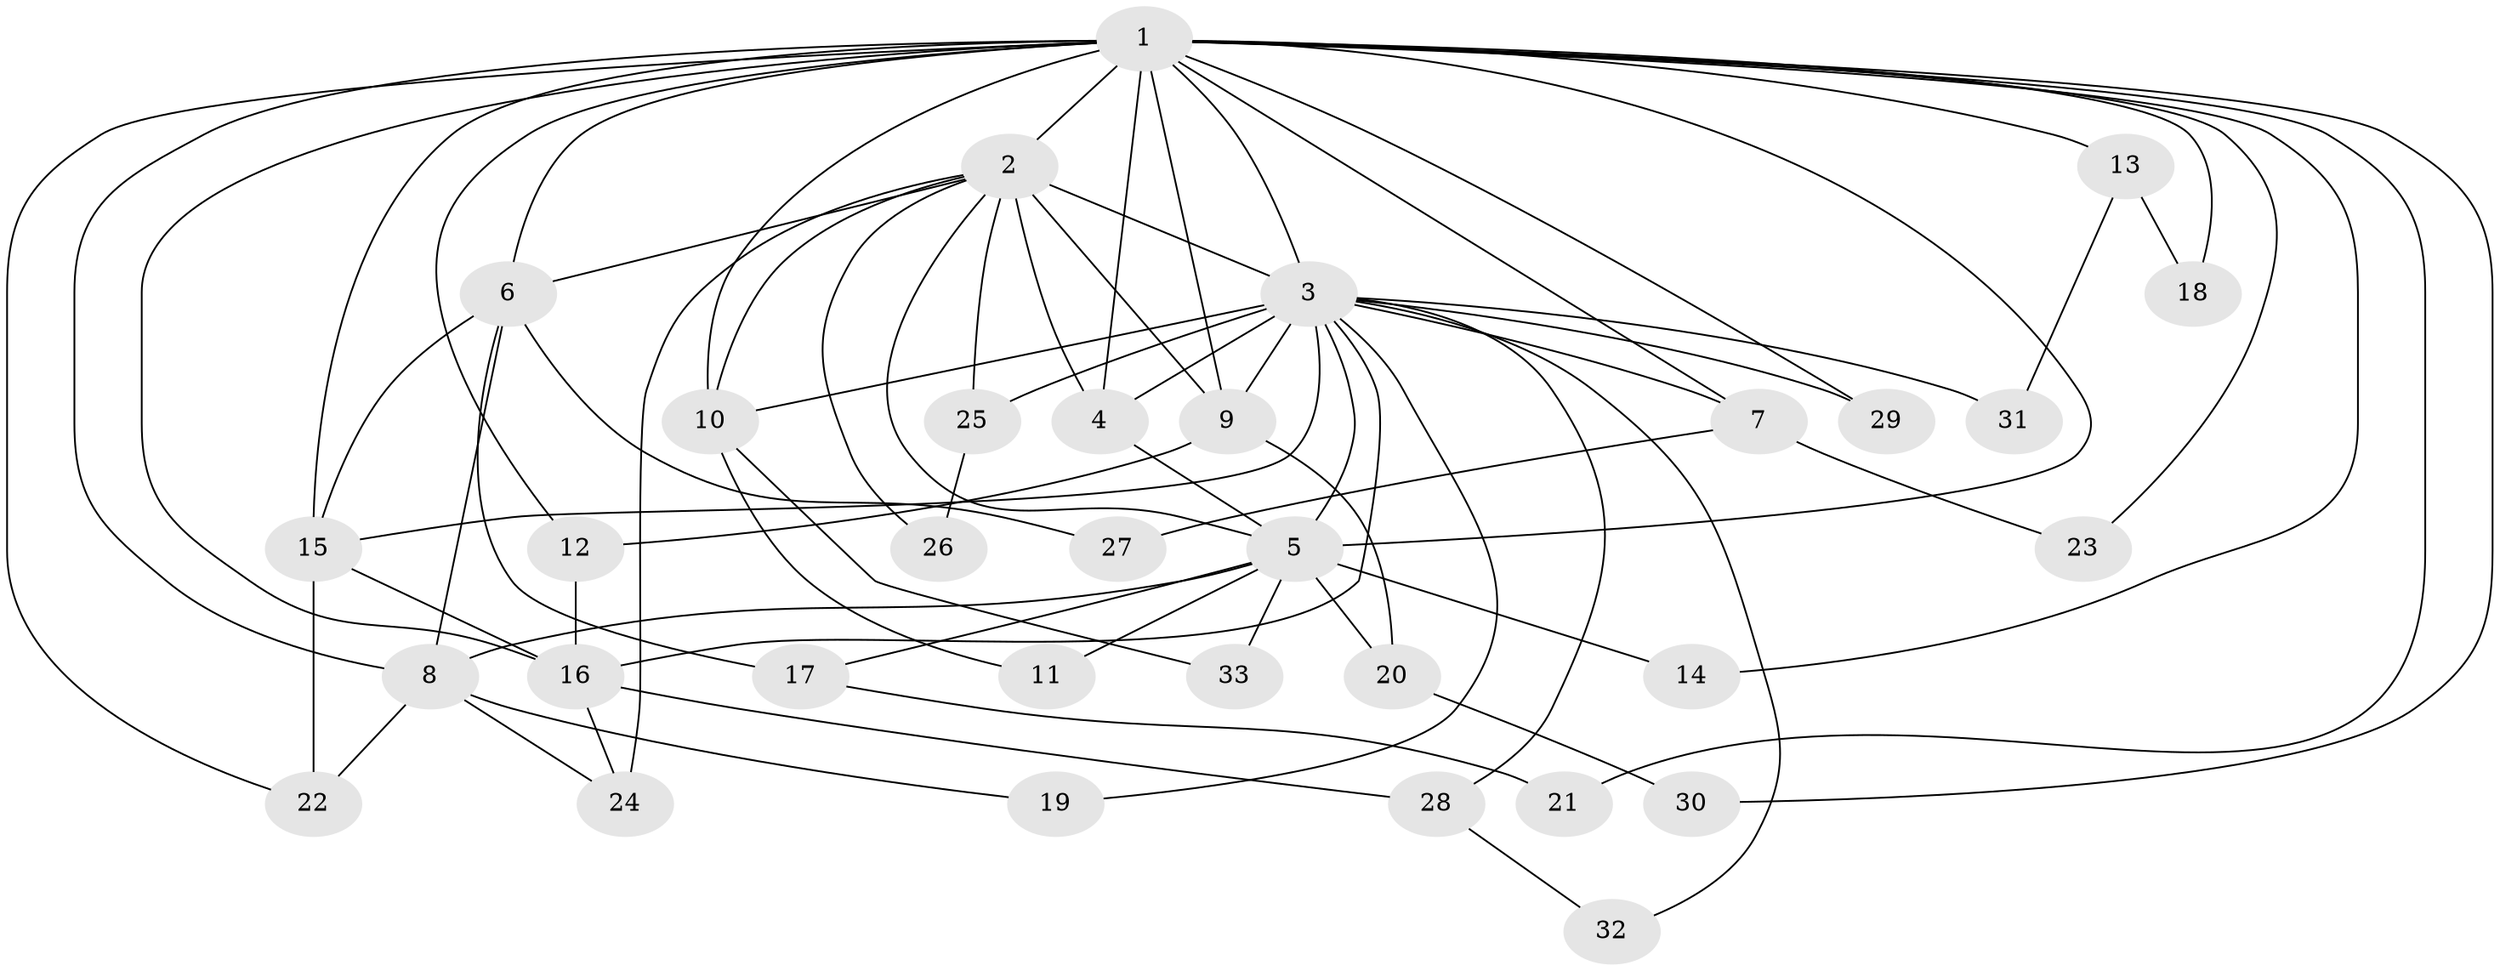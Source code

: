 // original degree distribution, {14: 0.015151515151515152, 16: 0.030303030303030304, 21: 0.015151515151515152, 15: 0.045454545454545456, 12: 0.015151515151515152, 17: 0.015151515151515152, 13: 0.015151515151515152, 2: 0.4696969696969697, 4: 0.09090909090909091, 7: 0.030303030303030304, 5: 0.045454545454545456, 3: 0.19696969696969696, 6: 0.015151515151515152}
// Generated by graph-tools (version 1.1) at 2025/35/03/09/25 02:35:02]
// undirected, 33 vertices, 73 edges
graph export_dot {
graph [start="1"]
  node [color=gray90,style=filled];
  1;
  2;
  3;
  4;
  5;
  6;
  7;
  8;
  9;
  10;
  11;
  12;
  13;
  14;
  15;
  16;
  17;
  18;
  19;
  20;
  21;
  22;
  23;
  24;
  25;
  26;
  27;
  28;
  29;
  30;
  31;
  32;
  33;
  1 -- 2 [weight=8.0];
  1 -- 3 [weight=9.0];
  1 -- 4 [weight=9.0];
  1 -- 5 [weight=4.0];
  1 -- 6 [weight=7.0];
  1 -- 7 [weight=2.0];
  1 -- 8 [weight=3.0];
  1 -- 9 [weight=1.0];
  1 -- 10 [weight=1.0];
  1 -- 12 [weight=1.0];
  1 -- 13 [weight=2.0];
  1 -- 14 [weight=1.0];
  1 -- 15 [weight=1.0];
  1 -- 16 [weight=2.0];
  1 -- 18 [weight=1.0];
  1 -- 21 [weight=1.0];
  1 -- 22 [weight=1.0];
  1 -- 23 [weight=1.0];
  1 -- 29 [weight=2.0];
  1 -- 30 [weight=1.0];
  2 -- 3 [weight=4.0];
  2 -- 4 [weight=2.0];
  2 -- 5 [weight=2.0];
  2 -- 6 [weight=5.0];
  2 -- 9 [weight=1.0];
  2 -- 10 [weight=1.0];
  2 -- 24 [weight=2.0];
  2 -- 25 [weight=1.0];
  2 -- 26 [weight=1.0];
  3 -- 4 [weight=3.0];
  3 -- 5 [weight=3.0];
  3 -- 7 [weight=1.0];
  3 -- 9 [weight=1.0];
  3 -- 10 [weight=1.0];
  3 -- 15 [weight=1.0];
  3 -- 16 [weight=1.0];
  3 -- 19 [weight=1.0];
  3 -- 25 [weight=1.0];
  3 -- 28 [weight=1.0];
  3 -- 29 [weight=1.0];
  3 -- 31 [weight=1.0];
  3 -- 32 [weight=1.0];
  4 -- 5 [weight=1.0];
  5 -- 8 [weight=1.0];
  5 -- 11 [weight=1.0];
  5 -- 14 [weight=2.0];
  5 -- 17 [weight=1.0];
  5 -- 20 [weight=1.0];
  5 -- 33 [weight=1.0];
  6 -- 8 [weight=1.0];
  6 -- 15 [weight=1.0];
  6 -- 17 [weight=2.0];
  6 -- 27 [weight=1.0];
  7 -- 23 [weight=1.0];
  7 -- 27 [weight=1.0];
  8 -- 19 [weight=1.0];
  8 -- 22 [weight=1.0];
  8 -- 24 [weight=1.0];
  9 -- 12 [weight=1.0];
  9 -- 20 [weight=1.0];
  10 -- 11 [weight=1.0];
  10 -- 33 [weight=1.0];
  12 -- 16 [weight=1.0];
  13 -- 18 [weight=1.0];
  13 -- 31 [weight=1.0];
  15 -- 16 [weight=1.0];
  15 -- 22 [weight=2.0];
  16 -- 24 [weight=1.0];
  16 -- 28 [weight=1.0];
  17 -- 21 [weight=1.0];
  20 -- 30 [weight=1.0];
  25 -- 26 [weight=1.0];
  28 -- 32 [weight=1.0];
}
